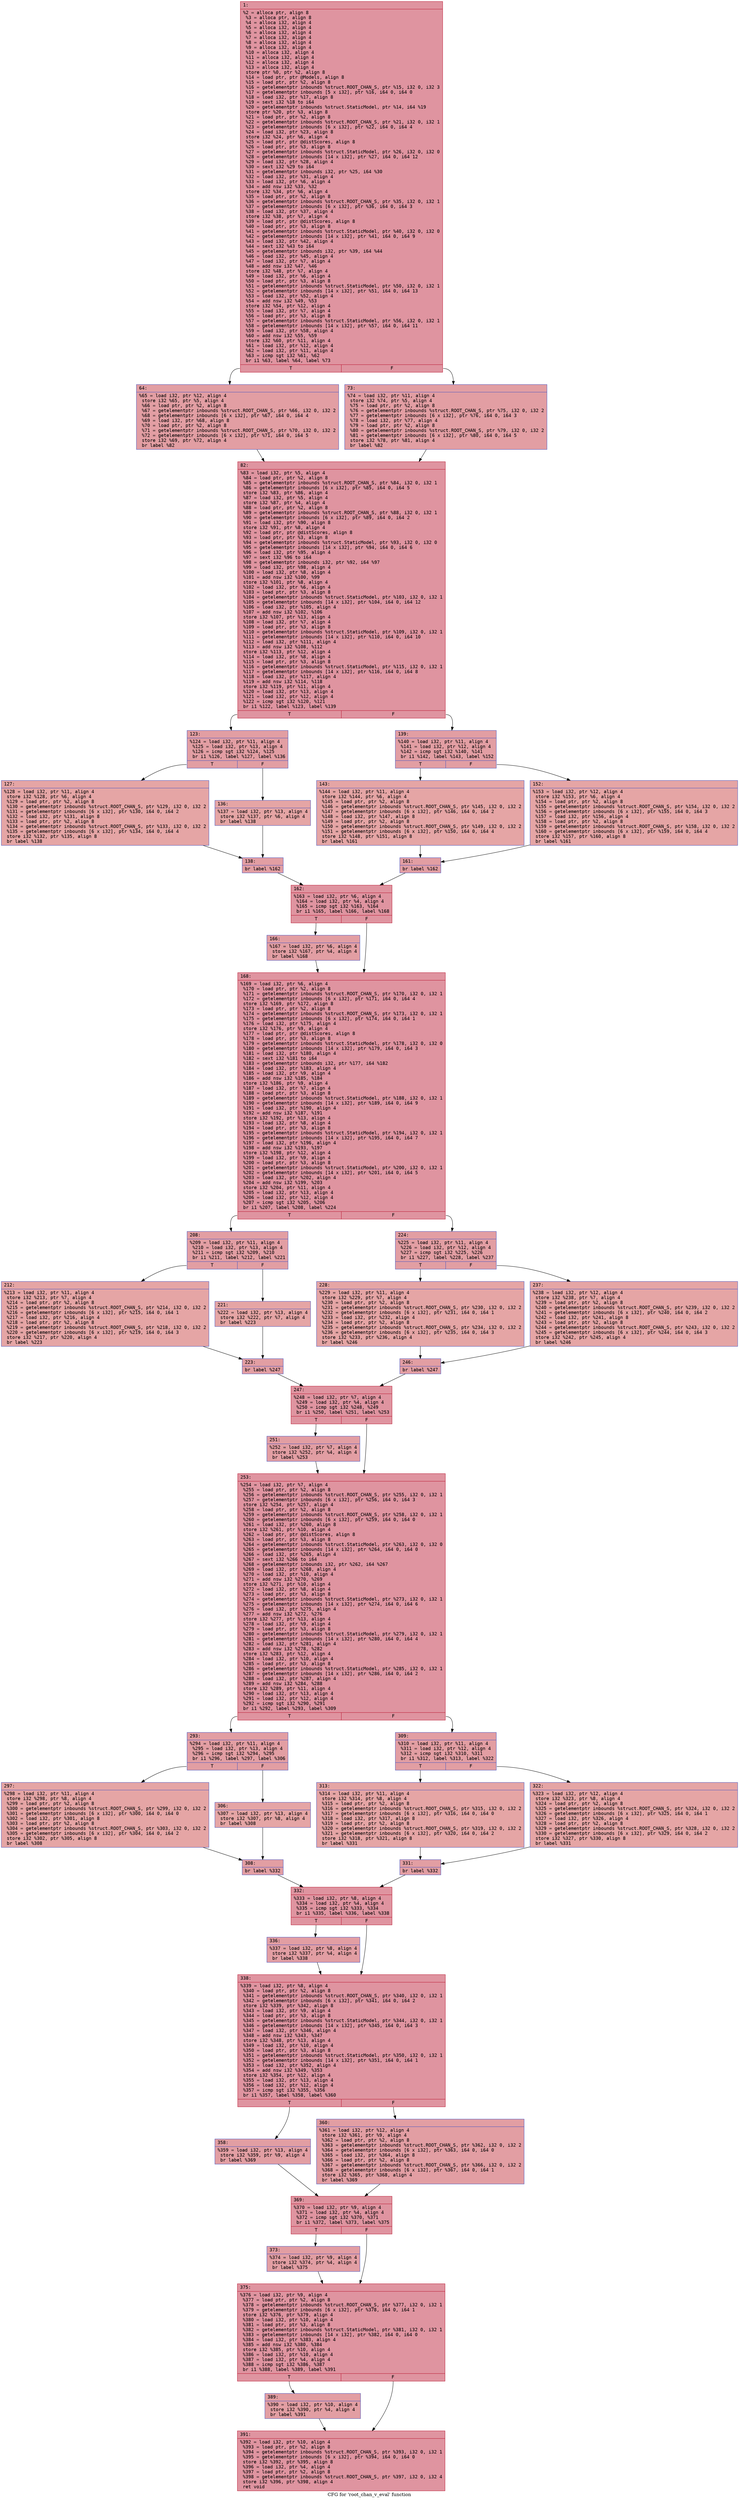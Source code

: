 digraph "CFG for 'root_chan_v_eval' function" {
	label="CFG for 'root_chan_v_eval' function";

	Node0x60000202fac0 [shape=record,color="#b70d28ff", style=filled, fillcolor="#b70d2870" fontname="Courier",label="{1:\l|  %2 = alloca ptr, align 8\l  %3 = alloca ptr, align 8\l  %4 = alloca i32, align 4\l  %5 = alloca i32, align 4\l  %6 = alloca i32, align 4\l  %7 = alloca i32, align 4\l  %8 = alloca i32, align 4\l  %9 = alloca i32, align 4\l  %10 = alloca i32, align 4\l  %11 = alloca i32, align 4\l  %12 = alloca i32, align 4\l  %13 = alloca i32, align 4\l  store ptr %0, ptr %2, align 8\l  %14 = load ptr, ptr @Models, align 8\l  %15 = load ptr, ptr %2, align 8\l  %16 = getelementptr inbounds %struct.ROOT_CHAN_S, ptr %15, i32 0, i32 3\l  %17 = getelementptr inbounds [5 x i32], ptr %16, i64 0, i64 0\l  %18 = load i32, ptr %17, align 8\l  %19 = sext i32 %18 to i64\l  %20 = getelementptr inbounds %struct.StaticModel, ptr %14, i64 %19\l  store ptr %20, ptr %3, align 8\l  %21 = load ptr, ptr %2, align 8\l  %22 = getelementptr inbounds %struct.ROOT_CHAN_S, ptr %21, i32 0, i32 1\l  %23 = getelementptr inbounds [6 x i32], ptr %22, i64 0, i64 4\l  %24 = load i32, ptr %23, align 8\l  store i32 %24, ptr %6, align 4\l  %25 = load ptr, ptr @distScores, align 8\l  %26 = load ptr, ptr %3, align 8\l  %27 = getelementptr inbounds %struct.StaticModel, ptr %26, i32 0, i32 0\l  %28 = getelementptr inbounds [14 x i32], ptr %27, i64 0, i64 12\l  %29 = load i32, ptr %28, align 4\l  %30 = sext i32 %29 to i64\l  %31 = getelementptr inbounds i32, ptr %25, i64 %30\l  %32 = load i32, ptr %31, align 4\l  %33 = load i32, ptr %6, align 4\l  %34 = add nsw i32 %33, %32\l  store i32 %34, ptr %6, align 4\l  %35 = load ptr, ptr %2, align 8\l  %36 = getelementptr inbounds %struct.ROOT_CHAN_S, ptr %35, i32 0, i32 1\l  %37 = getelementptr inbounds [6 x i32], ptr %36, i64 0, i64 3\l  %38 = load i32, ptr %37, align 4\l  store i32 %38, ptr %7, align 4\l  %39 = load ptr, ptr @distScores, align 8\l  %40 = load ptr, ptr %3, align 8\l  %41 = getelementptr inbounds %struct.StaticModel, ptr %40, i32 0, i32 0\l  %42 = getelementptr inbounds [14 x i32], ptr %41, i64 0, i64 9\l  %43 = load i32, ptr %42, align 4\l  %44 = sext i32 %43 to i64\l  %45 = getelementptr inbounds i32, ptr %39, i64 %44\l  %46 = load i32, ptr %45, align 4\l  %47 = load i32, ptr %7, align 4\l  %48 = add nsw i32 %47, %46\l  store i32 %48, ptr %7, align 4\l  %49 = load i32, ptr %6, align 4\l  %50 = load ptr, ptr %3, align 8\l  %51 = getelementptr inbounds %struct.StaticModel, ptr %50, i32 0, i32 1\l  %52 = getelementptr inbounds [14 x i32], ptr %51, i64 0, i64 13\l  %53 = load i32, ptr %52, align 4\l  %54 = add nsw i32 %49, %53\l  store i32 %54, ptr %12, align 4\l  %55 = load i32, ptr %7, align 4\l  %56 = load ptr, ptr %3, align 8\l  %57 = getelementptr inbounds %struct.StaticModel, ptr %56, i32 0, i32 1\l  %58 = getelementptr inbounds [14 x i32], ptr %57, i64 0, i64 11\l  %59 = load i32, ptr %58, align 4\l  %60 = add nsw i32 %55, %59\l  store i32 %60, ptr %11, align 4\l  %61 = load i32, ptr %12, align 4\l  %62 = load i32, ptr %11, align 4\l  %63 = icmp sgt i32 %61, %62\l  br i1 %63, label %64, label %73\l|{<s0>T|<s1>F}}"];
	Node0x60000202fac0:s0 -> Node0x60000202fb10[tooltip="1 -> 64\nProbability 50.00%" ];
	Node0x60000202fac0:s1 -> Node0x60000202fb60[tooltip="1 -> 73\nProbability 50.00%" ];
	Node0x60000202fb10 [shape=record,color="#3d50c3ff", style=filled, fillcolor="#be242e70" fontname="Courier",label="{64:\l|  %65 = load i32, ptr %12, align 4\l  store i32 %65, ptr %5, align 4\l  %66 = load ptr, ptr %2, align 8\l  %67 = getelementptr inbounds %struct.ROOT_CHAN_S, ptr %66, i32 0, i32 2\l  %68 = getelementptr inbounds [6 x i32], ptr %67, i64 0, i64 4\l  %69 = load i32, ptr %68, align 8\l  %70 = load ptr, ptr %2, align 8\l  %71 = getelementptr inbounds %struct.ROOT_CHAN_S, ptr %70, i32 0, i32 2\l  %72 = getelementptr inbounds [6 x i32], ptr %71, i64 0, i64 5\l  store i32 %69, ptr %72, align 4\l  br label %82\l}"];
	Node0x60000202fb10 -> Node0x60000202fbb0[tooltip="64 -> 82\nProbability 100.00%" ];
	Node0x60000202fb60 [shape=record,color="#3d50c3ff", style=filled, fillcolor="#be242e70" fontname="Courier",label="{73:\l|  %74 = load i32, ptr %11, align 4\l  store i32 %74, ptr %5, align 4\l  %75 = load ptr, ptr %2, align 8\l  %76 = getelementptr inbounds %struct.ROOT_CHAN_S, ptr %75, i32 0, i32 2\l  %77 = getelementptr inbounds [6 x i32], ptr %76, i64 0, i64 3\l  %78 = load i32, ptr %77, align 4\l  %79 = load ptr, ptr %2, align 8\l  %80 = getelementptr inbounds %struct.ROOT_CHAN_S, ptr %79, i32 0, i32 2\l  %81 = getelementptr inbounds [6 x i32], ptr %80, i64 0, i64 5\l  store i32 %78, ptr %81, align 4\l  br label %82\l}"];
	Node0x60000202fb60 -> Node0x60000202fbb0[tooltip="73 -> 82\nProbability 100.00%" ];
	Node0x60000202fbb0 [shape=record,color="#b70d28ff", style=filled, fillcolor="#b70d2870" fontname="Courier",label="{82:\l|  %83 = load i32, ptr %5, align 4\l  %84 = load ptr, ptr %2, align 8\l  %85 = getelementptr inbounds %struct.ROOT_CHAN_S, ptr %84, i32 0, i32 1\l  %86 = getelementptr inbounds [6 x i32], ptr %85, i64 0, i64 5\l  store i32 %83, ptr %86, align 4\l  %87 = load i32, ptr %5, align 4\l  store i32 %87, ptr %4, align 4\l  %88 = load ptr, ptr %2, align 8\l  %89 = getelementptr inbounds %struct.ROOT_CHAN_S, ptr %88, i32 0, i32 1\l  %90 = getelementptr inbounds [6 x i32], ptr %89, i64 0, i64 2\l  %91 = load i32, ptr %90, align 8\l  store i32 %91, ptr %8, align 4\l  %92 = load ptr, ptr @distScores, align 8\l  %93 = load ptr, ptr %3, align 8\l  %94 = getelementptr inbounds %struct.StaticModel, ptr %93, i32 0, i32 0\l  %95 = getelementptr inbounds [14 x i32], ptr %94, i64 0, i64 6\l  %96 = load i32, ptr %95, align 4\l  %97 = sext i32 %96 to i64\l  %98 = getelementptr inbounds i32, ptr %92, i64 %97\l  %99 = load i32, ptr %98, align 4\l  %100 = load i32, ptr %8, align 4\l  %101 = add nsw i32 %100, %99\l  store i32 %101, ptr %8, align 4\l  %102 = load i32, ptr %6, align 4\l  %103 = load ptr, ptr %3, align 8\l  %104 = getelementptr inbounds %struct.StaticModel, ptr %103, i32 0, i32 1\l  %105 = getelementptr inbounds [14 x i32], ptr %104, i64 0, i64 12\l  %106 = load i32, ptr %105, align 4\l  %107 = add nsw i32 %102, %106\l  store i32 %107, ptr %13, align 4\l  %108 = load i32, ptr %7, align 4\l  %109 = load ptr, ptr %3, align 8\l  %110 = getelementptr inbounds %struct.StaticModel, ptr %109, i32 0, i32 1\l  %111 = getelementptr inbounds [14 x i32], ptr %110, i64 0, i64 10\l  %112 = load i32, ptr %111, align 4\l  %113 = add nsw i32 %108, %112\l  store i32 %113, ptr %12, align 4\l  %114 = load i32, ptr %8, align 4\l  %115 = load ptr, ptr %3, align 8\l  %116 = getelementptr inbounds %struct.StaticModel, ptr %115, i32 0, i32 1\l  %117 = getelementptr inbounds [14 x i32], ptr %116, i64 0, i64 8\l  %118 = load i32, ptr %117, align 4\l  %119 = add nsw i32 %114, %118\l  store i32 %119, ptr %11, align 4\l  %120 = load i32, ptr %13, align 4\l  %121 = load i32, ptr %12, align 4\l  %122 = icmp sgt i32 %120, %121\l  br i1 %122, label %123, label %139\l|{<s0>T|<s1>F}}"];
	Node0x60000202fbb0:s0 -> Node0x60000202fc00[tooltip="82 -> 123\nProbability 50.00%" ];
	Node0x60000202fbb0:s1 -> Node0x60000202fd40[tooltip="82 -> 139\nProbability 50.00%" ];
	Node0x60000202fc00 [shape=record,color="#3d50c3ff", style=filled, fillcolor="#be242e70" fontname="Courier",label="{123:\l|  %124 = load i32, ptr %11, align 4\l  %125 = load i32, ptr %13, align 4\l  %126 = icmp sgt i32 %124, %125\l  br i1 %126, label %127, label %136\l|{<s0>T|<s1>F}}"];
	Node0x60000202fc00:s0 -> Node0x60000202fc50[tooltip="123 -> 127\nProbability 50.00%" ];
	Node0x60000202fc00:s1 -> Node0x60000202fca0[tooltip="123 -> 136\nProbability 50.00%" ];
	Node0x60000202fc50 [shape=record,color="#3d50c3ff", style=filled, fillcolor="#c5333470" fontname="Courier",label="{127:\l|  %128 = load i32, ptr %11, align 4\l  store i32 %128, ptr %6, align 4\l  %129 = load ptr, ptr %2, align 8\l  %130 = getelementptr inbounds %struct.ROOT_CHAN_S, ptr %129, i32 0, i32 2\l  %131 = getelementptr inbounds [6 x i32], ptr %130, i64 0, i64 2\l  %132 = load i32, ptr %131, align 8\l  %133 = load ptr, ptr %2, align 8\l  %134 = getelementptr inbounds %struct.ROOT_CHAN_S, ptr %133, i32 0, i32 2\l  %135 = getelementptr inbounds [6 x i32], ptr %134, i64 0, i64 4\l  store i32 %132, ptr %135, align 8\l  br label %138\l}"];
	Node0x60000202fc50 -> Node0x60000202fcf0[tooltip="127 -> 138\nProbability 100.00%" ];
	Node0x60000202fca0 [shape=record,color="#3d50c3ff", style=filled, fillcolor="#c5333470" fontname="Courier",label="{136:\l|  %137 = load i32, ptr %13, align 4\l  store i32 %137, ptr %6, align 4\l  br label %138\l}"];
	Node0x60000202fca0 -> Node0x60000202fcf0[tooltip="136 -> 138\nProbability 100.00%" ];
	Node0x60000202fcf0 [shape=record,color="#3d50c3ff", style=filled, fillcolor="#be242e70" fontname="Courier",label="{138:\l|  br label %162\l}"];
	Node0x60000202fcf0 -> Node0x60000202fe80[tooltip="138 -> 162\nProbability 100.00%" ];
	Node0x60000202fd40 [shape=record,color="#3d50c3ff", style=filled, fillcolor="#be242e70" fontname="Courier",label="{139:\l|  %140 = load i32, ptr %11, align 4\l  %141 = load i32, ptr %12, align 4\l  %142 = icmp sgt i32 %140, %141\l  br i1 %142, label %143, label %152\l|{<s0>T|<s1>F}}"];
	Node0x60000202fd40:s0 -> Node0x60000202fd90[tooltip="139 -> 143\nProbability 50.00%" ];
	Node0x60000202fd40:s1 -> Node0x60000202fde0[tooltip="139 -> 152\nProbability 50.00%" ];
	Node0x60000202fd90 [shape=record,color="#3d50c3ff", style=filled, fillcolor="#c5333470" fontname="Courier",label="{143:\l|  %144 = load i32, ptr %11, align 4\l  store i32 %144, ptr %6, align 4\l  %145 = load ptr, ptr %2, align 8\l  %146 = getelementptr inbounds %struct.ROOT_CHAN_S, ptr %145, i32 0, i32 2\l  %147 = getelementptr inbounds [6 x i32], ptr %146, i64 0, i64 2\l  %148 = load i32, ptr %147, align 8\l  %149 = load ptr, ptr %2, align 8\l  %150 = getelementptr inbounds %struct.ROOT_CHAN_S, ptr %149, i32 0, i32 2\l  %151 = getelementptr inbounds [6 x i32], ptr %150, i64 0, i64 4\l  store i32 %148, ptr %151, align 8\l  br label %161\l}"];
	Node0x60000202fd90 -> Node0x60000202fe30[tooltip="143 -> 161\nProbability 100.00%" ];
	Node0x60000202fde0 [shape=record,color="#3d50c3ff", style=filled, fillcolor="#c5333470" fontname="Courier",label="{152:\l|  %153 = load i32, ptr %12, align 4\l  store i32 %153, ptr %6, align 4\l  %154 = load ptr, ptr %2, align 8\l  %155 = getelementptr inbounds %struct.ROOT_CHAN_S, ptr %154, i32 0, i32 2\l  %156 = getelementptr inbounds [6 x i32], ptr %155, i64 0, i64 3\l  %157 = load i32, ptr %156, align 4\l  %158 = load ptr, ptr %2, align 8\l  %159 = getelementptr inbounds %struct.ROOT_CHAN_S, ptr %158, i32 0, i32 2\l  %160 = getelementptr inbounds [6 x i32], ptr %159, i64 0, i64 4\l  store i32 %157, ptr %160, align 8\l  br label %161\l}"];
	Node0x60000202fde0 -> Node0x60000202fe30[tooltip="152 -> 161\nProbability 100.00%" ];
	Node0x60000202fe30 [shape=record,color="#3d50c3ff", style=filled, fillcolor="#be242e70" fontname="Courier",label="{161:\l|  br label %162\l}"];
	Node0x60000202fe30 -> Node0x60000202fe80[tooltip="161 -> 162\nProbability 100.00%" ];
	Node0x60000202fe80 [shape=record,color="#b70d28ff", style=filled, fillcolor="#b70d2870" fontname="Courier",label="{162:\l|  %163 = load i32, ptr %6, align 4\l  %164 = load i32, ptr %4, align 4\l  %165 = icmp sgt i32 %163, %164\l  br i1 %165, label %166, label %168\l|{<s0>T|<s1>F}}"];
	Node0x60000202fe80:s0 -> Node0x60000202fed0[tooltip="162 -> 166\nProbability 50.00%" ];
	Node0x60000202fe80:s1 -> Node0x60000202ff20[tooltip="162 -> 168\nProbability 50.00%" ];
	Node0x60000202fed0 [shape=record,color="#3d50c3ff", style=filled, fillcolor="#be242e70" fontname="Courier",label="{166:\l|  %167 = load i32, ptr %6, align 4\l  store i32 %167, ptr %4, align 4\l  br label %168\l}"];
	Node0x60000202fed0 -> Node0x60000202ff20[tooltip="166 -> 168\nProbability 100.00%" ];
	Node0x60000202ff20 [shape=record,color="#b70d28ff", style=filled, fillcolor="#b70d2870" fontname="Courier",label="{168:\l|  %169 = load i32, ptr %6, align 4\l  %170 = load ptr, ptr %2, align 8\l  %171 = getelementptr inbounds %struct.ROOT_CHAN_S, ptr %170, i32 0, i32 1\l  %172 = getelementptr inbounds [6 x i32], ptr %171, i64 0, i64 4\l  store i32 %169, ptr %172, align 8\l  %173 = load ptr, ptr %2, align 8\l  %174 = getelementptr inbounds %struct.ROOT_CHAN_S, ptr %173, i32 0, i32 1\l  %175 = getelementptr inbounds [6 x i32], ptr %174, i64 0, i64 1\l  %176 = load i32, ptr %175, align 4\l  store i32 %176, ptr %9, align 4\l  %177 = load ptr, ptr @distScores, align 8\l  %178 = load ptr, ptr %3, align 8\l  %179 = getelementptr inbounds %struct.StaticModel, ptr %178, i32 0, i32 0\l  %180 = getelementptr inbounds [14 x i32], ptr %179, i64 0, i64 3\l  %181 = load i32, ptr %180, align 4\l  %182 = sext i32 %181 to i64\l  %183 = getelementptr inbounds i32, ptr %177, i64 %182\l  %184 = load i32, ptr %183, align 4\l  %185 = load i32, ptr %9, align 4\l  %186 = add nsw i32 %185, %184\l  store i32 %186, ptr %9, align 4\l  %187 = load i32, ptr %7, align 4\l  %188 = load ptr, ptr %3, align 8\l  %189 = getelementptr inbounds %struct.StaticModel, ptr %188, i32 0, i32 1\l  %190 = getelementptr inbounds [14 x i32], ptr %189, i64 0, i64 9\l  %191 = load i32, ptr %190, align 4\l  %192 = add nsw i32 %187, %191\l  store i32 %192, ptr %13, align 4\l  %193 = load i32, ptr %8, align 4\l  %194 = load ptr, ptr %3, align 8\l  %195 = getelementptr inbounds %struct.StaticModel, ptr %194, i32 0, i32 1\l  %196 = getelementptr inbounds [14 x i32], ptr %195, i64 0, i64 7\l  %197 = load i32, ptr %196, align 4\l  %198 = add nsw i32 %193, %197\l  store i32 %198, ptr %12, align 4\l  %199 = load i32, ptr %9, align 4\l  %200 = load ptr, ptr %3, align 8\l  %201 = getelementptr inbounds %struct.StaticModel, ptr %200, i32 0, i32 1\l  %202 = getelementptr inbounds [14 x i32], ptr %201, i64 0, i64 5\l  %203 = load i32, ptr %202, align 4\l  %204 = add nsw i32 %199, %203\l  store i32 %204, ptr %11, align 4\l  %205 = load i32, ptr %13, align 4\l  %206 = load i32, ptr %12, align 4\l  %207 = icmp sgt i32 %205, %206\l  br i1 %207, label %208, label %224\l|{<s0>T|<s1>F}}"];
	Node0x60000202ff20:s0 -> Node0x60000202ff70[tooltip="168 -> 208\nProbability 50.00%" ];
	Node0x60000202ff20:s1 -> Node0x6000020280f0[tooltip="168 -> 224\nProbability 50.00%" ];
	Node0x60000202ff70 [shape=record,color="#3d50c3ff", style=filled, fillcolor="#be242e70" fontname="Courier",label="{208:\l|  %209 = load i32, ptr %11, align 4\l  %210 = load i32, ptr %13, align 4\l  %211 = icmp sgt i32 %209, %210\l  br i1 %211, label %212, label %221\l|{<s0>T|<s1>F}}"];
	Node0x60000202ff70:s0 -> Node0x600002028000[tooltip="208 -> 212\nProbability 50.00%" ];
	Node0x60000202ff70:s1 -> Node0x600002028050[tooltip="208 -> 221\nProbability 50.00%" ];
	Node0x600002028000 [shape=record,color="#3d50c3ff", style=filled, fillcolor="#c5333470" fontname="Courier",label="{212:\l|  %213 = load i32, ptr %11, align 4\l  store i32 %213, ptr %7, align 4\l  %214 = load ptr, ptr %2, align 8\l  %215 = getelementptr inbounds %struct.ROOT_CHAN_S, ptr %214, i32 0, i32 2\l  %216 = getelementptr inbounds [6 x i32], ptr %215, i64 0, i64 1\l  %217 = load i32, ptr %216, align 4\l  %218 = load ptr, ptr %2, align 8\l  %219 = getelementptr inbounds %struct.ROOT_CHAN_S, ptr %218, i32 0, i32 2\l  %220 = getelementptr inbounds [6 x i32], ptr %219, i64 0, i64 3\l  store i32 %217, ptr %220, align 4\l  br label %223\l}"];
	Node0x600002028000 -> Node0x6000020280a0[tooltip="212 -> 223\nProbability 100.00%" ];
	Node0x600002028050 [shape=record,color="#3d50c3ff", style=filled, fillcolor="#c5333470" fontname="Courier",label="{221:\l|  %222 = load i32, ptr %13, align 4\l  store i32 %222, ptr %7, align 4\l  br label %223\l}"];
	Node0x600002028050 -> Node0x6000020280a0[tooltip="221 -> 223\nProbability 100.00%" ];
	Node0x6000020280a0 [shape=record,color="#3d50c3ff", style=filled, fillcolor="#be242e70" fontname="Courier",label="{223:\l|  br label %247\l}"];
	Node0x6000020280a0 -> Node0x600002028230[tooltip="223 -> 247\nProbability 100.00%" ];
	Node0x6000020280f0 [shape=record,color="#3d50c3ff", style=filled, fillcolor="#be242e70" fontname="Courier",label="{224:\l|  %225 = load i32, ptr %11, align 4\l  %226 = load i32, ptr %12, align 4\l  %227 = icmp sgt i32 %225, %226\l  br i1 %227, label %228, label %237\l|{<s0>T|<s1>F}}"];
	Node0x6000020280f0:s0 -> Node0x600002028140[tooltip="224 -> 228\nProbability 50.00%" ];
	Node0x6000020280f0:s1 -> Node0x600002028190[tooltip="224 -> 237\nProbability 50.00%" ];
	Node0x600002028140 [shape=record,color="#3d50c3ff", style=filled, fillcolor="#c5333470" fontname="Courier",label="{228:\l|  %229 = load i32, ptr %11, align 4\l  store i32 %229, ptr %7, align 4\l  %230 = load ptr, ptr %2, align 8\l  %231 = getelementptr inbounds %struct.ROOT_CHAN_S, ptr %230, i32 0, i32 2\l  %232 = getelementptr inbounds [6 x i32], ptr %231, i64 0, i64 1\l  %233 = load i32, ptr %232, align 4\l  %234 = load ptr, ptr %2, align 8\l  %235 = getelementptr inbounds %struct.ROOT_CHAN_S, ptr %234, i32 0, i32 2\l  %236 = getelementptr inbounds [6 x i32], ptr %235, i64 0, i64 3\l  store i32 %233, ptr %236, align 4\l  br label %246\l}"];
	Node0x600002028140 -> Node0x6000020281e0[tooltip="228 -> 246\nProbability 100.00%" ];
	Node0x600002028190 [shape=record,color="#3d50c3ff", style=filled, fillcolor="#c5333470" fontname="Courier",label="{237:\l|  %238 = load i32, ptr %12, align 4\l  store i32 %238, ptr %7, align 4\l  %239 = load ptr, ptr %2, align 8\l  %240 = getelementptr inbounds %struct.ROOT_CHAN_S, ptr %239, i32 0, i32 2\l  %241 = getelementptr inbounds [6 x i32], ptr %240, i64 0, i64 2\l  %242 = load i32, ptr %241, align 8\l  %243 = load ptr, ptr %2, align 8\l  %244 = getelementptr inbounds %struct.ROOT_CHAN_S, ptr %243, i32 0, i32 2\l  %245 = getelementptr inbounds [6 x i32], ptr %244, i64 0, i64 3\l  store i32 %242, ptr %245, align 4\l  br label %246\l}"];
	Node0x600002028190 -> Node0x6000020281e0[tooltip="237 -> 246\nProbability 100.00%" ];
	Node0x6000020281e0 [shape=record,color="#3d50c3ff", style=filled, fillcolor="#be242e70" fontname="Courier",label="{246:\l|  br label %247\l}"];
	Node0x6000020281e0 -> Node0x600002028230[tooltip="246 -> 247\nProbability 100.00%" ];
	Node0x600002028230 [shape=record,color="#b70d28ff", style=filled, fillcolor="#b70d2870" fontname="Courier",label="{247:\l|  %248 = load i32, ptr %7, align 4\l  %249 = load i32, ptr %4, align 4\l  %250 = icmp sgt i32 %248, %249\l  br i1 %250, label %251, label %253\l|{<s0>T|<s1>F}}"];
	Node0x600002028230:s0 -> Node0x600002028280[tooltip="247 -> 251\nProbability 50.00%" ];
	Node0x600002028230:s1 -> Node0x6000020282d0[tooltip="247 -> 253\nProbability 50.00%" ];
	Node0x600002028280 [shape=record,color="#3d50c3ff", style=filled, fillcolor="#be242e70" fontname="Courier",label="{251:\l|  %252 = load i32, ptr %7, align 4\l  store i32 %252, ptr %4, align 4\l  br label %253\l}"];
	Node0x600002028280 -> Node0x6000020282d0[tooltip="251 -> 253\nProbability 100.00%" ];
	Node0x6000020282d0 [shape=record,color="#b70d28ff", style=filled, fillcolor="#b70d2870" fontname="Courier",label="{253:\l|  %254 = load i32, ptr %7, align 4\l  %255 = load ptr, ptr %2, align 8\l  %256 = getelementptr inbounds %struct.ROOT_CHAN_S, ptr %255, i32 0, i32 1\l  %257 = getelementptr inbounds [6 x i32], ptr %256, i64 0, i64 3\l  store i32 %254, ptr %257, align 4\l  %258 = load ptr, ptr %2, align 8\l  %259 = getelementptr inbounds %struct.ROOT_CHAN_S, ptr %258, i32 0, i32 1\l  %260 = getelementptr inbounds [6 x i32], ptr %259, i64 0, i64 0\l  %261 = load i32, ptr %260, align 8\l  store i32 %261, ptr %10, align 4\l  %262 = load ptr, ptr @distScores, align 8\l  %263 = load ptr, ptr %3, align 8\l  %264 = getelementptr inbounds %struct.StaticModel, ptr %263, i32 0, i32 0\l  %265 = getelementptr inbounds [14 x i32], ptr %264, i64 0, i64 0\l  %266 = load i32, ptr %265, align 4\l  %267 = sext i32 %266 to i64\l  %268 = getelementptr inbounds i32, ptr %262, i64 %267\l  %269 = load i32, ptr %268, align 4\l  %270 = load i32, ptr %10, align 4\l  %271 = add nsw i32 %270, %269\l  store i32 %271, ptr %10, align 4\l  %272 = load i32, ptr %8, align 4\l  %273 = load ptr, ptr %3, align 8\l  %274 = getelementptr inbounds %struct.StaticModel, ptr %273, i32 0, i32 1\l  %275 = getelementptr inbounds [14 x i32], ptr %274, i64 0, i64 6\l  %276 = load i32, ptr %275, align 4\l  %277 = add nsw i32 %272, %276\l  store i32 %277, ptr %13, align 4\l  %278 = load i32, ptr %9, align 4\l  %279 = load ptr, ptr %3, align 8\l  %280 = getelementptr inbounds %struct.StaticModel, ptr %279, i32 0, i32 1\l  %281 = getelementptr inbounds [14 x i32], ptr %280, i64 0, i64 4\l  %282 = load i32, ptr %281, align 4\l  %283 = add nsw i32 %278, %282\l  store i32 %283, ptr %12, align 4\l  %284 = load i32, ptr %10, align 4\l  %285 = load ptr, ptr %3, align 8\l  %286 = getelementptr inbounds %struct.StaticModel, ptr %285, i32 0, i32 1\l  %287 = getelementptr inbounds [14 x i32], ptr %286, i64 0, i64 2\l  %288 = load i32, ptr %287, align 4\l  %289 = add nsw i32 %284, %288\l  store i32 %289, ptr %11, align 4\l  %290 = load i32, ptr %13, align 4\l  %291 = load i32, ptr %12, align 4\l  %292 = icmp sgt i32 %290, %291\l  br i1 %292, label %293, label %309\l|{<s0>T|<s1>F}}"];
	Node0x6000020282d0:s0 -> Node0x600002028320[tooltip="253 -> 293\nProbability 50.00%" ];
	Node0x6000020282d0:s1 -> Node0x600002028460[tooltip="253 -> 309\nProbability 50.00%" ];
	Node0x600002028320 [shape=record,color="#3d50c3ff", style=filled, fillcolor="#be242e70" fontname="Courier",label="{293:\l|  %294 = load i32, ptr %11, align 4\l  %295 = load i32, ptr %13, align 4\l  %296 = icmp sgt i32 %294, %295\l  br i1 %296, label %297, label %306\l|{<s0>T|<s1>F}}"];
	Node0x600002028320:s0 -> Node0x600002028370[tooltip="293 -> 297\nProbability 50.00%" ];
	Node0x600002028320:s1 -> Node0x6000020283c0[tooltip="293 -> 306\nProbability 50.00%" ];
	Node0x600002028370 [shape=record,color="#3d50c3ff", style=filled, fillcolor="#c5333470" fontname="Courier",label="{297:\l|  %298 = load i32, ptr %11, align 4\l  store i32 %298, ptr %8, align 4\l  %299 = load ptr, ptr %2, align 8\l  %300 = getelementptr inbounds %struct.ROOT_CHAN_S, ptr %299, i32 0, i32 2\l  %301 = getelementptr inbounds [6 x i32], ptr %300, i64 0, i64 0\l  %302 = load i32, ptr %301, align 8\l  %303 = load ptr, ptr %2, align 8\l  %304 = getelementptr inbounds %struct.ROOT_CHAN_S, ptr %303, i32 0, i32 2\l  %305 = getelementptr inbounds [6 x i32], ptr %304, i64 0, i64 2\l  store i32 %302, ptr %305, align 8\l  br label %308\l}"];
	Node0x600002028370 -> Node0x600002028410[tooltip="297 -> 308\nProbability 100.00%" ];
	Node0x6000020283c0 [shape=record,color="#3d50c3ff", style=filled, fillcolor="#c5333470" fontname="Courier",label="{306:\l|  %307 = load i32, ptr %13, align 4\l  store i32 %307, ptr %8, align 4\l  br label %308\l}"];
	Node0x6000020283c0 -> Node0x600002028410[tooltip="306 -> 308\nProbability 100.00%" ];
	Node0x600002028410 [shape=record,color="#3d50c3ff", style=filled, fillcolor="#be242e70" fontname="Courier",label="{308:\l|  br label %332\l}"];
	Node0x600002028410 -> Node0x6000020285a0[tooltip="308 -> 332\nProbability 100.00%" ];
	Node0x600002028460 [shape=record,color="#3d50c3ff", style=filled, fillcolor="#be242e70" fontname="Courier",label="{309:\l|  %310 = load i32, ptr %11, align 4\l  %311 = load i32, ptr %12, align 4\l  %312 = icmp sgt i32 %310, %311\l  br i1 %312, label %313, label %322\l|{<s0>T|<s1>F}}"];
	Node0x600002028460:s0 -> Node0x6000020284b0[tooltip="309 -> 313\nProbability 50.00%" ];
	Node0x600002028460:s1 -> Node0x600002028500[tooltip="309 -> 322\nProbability 50.00%" ];
	Node0x6000020284b0 [shape=record,color="#3d50c3ff", style=filled, fillcolor="#c5333470" fontname="Courier",label="{313:\l|  %314 = load i32, ptr %11, align 4\l  store i32 %314, ptr %8, align 4\l  %315 = load ptr, ptr %2, align 8\l  %316 = getelementptr inbounds %struct.ROOT_CHAN_S, ptr %315, i32 0, i32 2\l  %317 = getelementptr inbounds [6 x i32], ptr %316, i64 0, i64 0\l  %318 = load i32, ptr %317, align 8\l  %319 = load ptr, ptr %2, align 8\l  %320 = getelementptr inbounds %struct.ROOT_CHAN_S, ptr %319, i32 0, i32 2\l  %321 = getelementptr inbounds [6 x i32], ptr %320, i64 0, i64 2\l  store i32 %318, ptr %321, align 8\l  br label %331\l}"];
	Node0x6000020284b0 -> Node0x600002028550[tooltip="313 -> 331\nProbability 100.00%" ];
	Node0x600002028500 [shape=record,color="#3d50c3ff", style=filled, fillcolor="#c5333470" fontname="Courier",label="{322:\l|  %323 = load i32, ptr %12, align 4\l  store i32 %323, ptr %8, align 4\l  %324 = load ptr, ptr %2, align 8\l  %325 = getelementptr inbounds %struct.ROOT_CHAN_S, ptr %324, i32 0, i32 2\l  %326 = getelementptr inbounds [6 x i32], ptr %325, i64 0, i64 1\l  %327 = load i32, ptr %326, align 4\l  %328 = load ptr, ptr %2, align 8\l  %329 = getelementptr inbounds %struct.ROOT_CHAN_S, ptr %328, i32 0, i32 2\l  %330 = getelementptr inbounds [6 x i32], ptr %329, i64 0, i64 2\l  store i32 %327, ptr %330, align 8\l  br label %331\l}"];
	Node0x600002028500 -> Node0x600002028550[tooltip="322 -> 331\nProbability 100.00%" ];
	Node0x600002028550 [shape=record,color="#3d50c3ff", style=filled, fillcolor="#be242e70" fontname="Courier",label="{331:\l|  br label %332\l}"];
	Node0x600002028550 -> Node0x6000020285a0[tooltip="331 -> 332\nProbability 100.00%" ];
	Node0x6000020285a0 [shape=record,color="#b70d28ff", style=filled, fillcolor="#b70d2870" fontname="Courier",label="{332:\l|  %333 = load i32, ptr %8, align 4\l  %334 = load i32, ptr %4, align 4\l  %335 = icmp sgt i32 %333, %334\l  br i1 %335, label %336, label %338\l|{<s0>T|<s1>F}}"];
	Node0x6000020285a0:s0 -> Node0x6000020285f0[tooltip="332 -> 336\nProbability 50.00%" ];
	Node0x6000020285a0:s1 -> Node0x600002028640[tooltip="332 -> 338\nProbability 50.00%" ];
	Node0x6000020285f0 [shape=record,color="#3d50c3ff", style=filled, fillcolor="#be242e70" fontname="Courier",label="{336:\l|  %337 = load i32, ptr %8, align 4\l  store i32 %337, ptr %4, align 4\l  br label %338\l}"];
	Node0x6000020285f0 -> Node0x600002028640[tooltip="336 -> 338\nProbability 100.00%" ];
	Node0x600002028640 [shape=record,color="#b70d28ff", style=filled, fillcolor="#b70d2870" fontname="Courier",label="{338:\l|  %339 = load i32, ptr %8, align 4\l  %340 = load ptr, ptr %2, align 8\l  %341 = getelementptr inbounds %struct.ROOT_CHAN_S, ptr %340, i32 0, i32 1\l  %342 = getelementptr inbounds [6 x i32], ptr %341, i64 0, i64 2\l  store i32 %339, ptr %342, align 8\l  %343 = load i32, ptr %9, align 4\l  %344 = load ptr, ptr %3, align 8\l  %345 = getelementptr inbounds %struct.StaticModel, ptr %344, i32 0, i32 1\l  %346 = getelementptr inbounds [14 x i32], ptr %345, i64 0, i64 3\l  %347 = load i32, ptr %346, align 4\l  %348 = add nsw i32 %343, %347\l  store i32 %348, ptr %13, align 4\l  %349 = load i32, ptr %10, align 4\l  %350 = load ptr, ptr %3, align 8\l  %351 = getelementptr inbounds %struct.StaticModel, ptr %350, i32 0, i32 1\l  %352 = getelementptr inbounds [14 x i32], ptr %351, i64 0, i64 1\l  %353 = load i32, ptr %352, align 4\l  %354 = add nsw i32 %349, %353\l  store i32 %354, ptr %12, align 4\l  %355 = load i32, ptr %13, align 4\l  %356 = load i32, ptr %12, align 4\l  %357 = icmp sgt i32 %355, %356\l  br i1 %357, label %358, label %360\l|{<s0>T|<s1>F}}"];
	Node0x600002028640:s0 -> Node0x600002028690[tooltip="338 -> 358\nProbability 50.00%" ];
	Node0x600002028640:s1 -> Node0x6000020286e0[tooltip="338 -> 360\nProbability 50.00%" ];
	Node0x600002028690 [shape=record,color="#3d50c3ff", style=filled, fillcolor="#be242e70" fontname="Courier",label="{358:\l|  %359 = load i32, ptr %13, align 4\l  store i32 %359, ptr %9, align 4\l  br label %369\l}"];
	Node0x600002028690 -> Node0x600002028730[tooltip="358 -> 369\nProbability 100.00%" ];
	Node0x6000020286e0 [shape=record,color="#3d50c3ff", style=filled, fillcolor="#be242e70" fontname="Courier",label="{360:\l|  %361 = load i32, ptr %12, align 4\l  store i32 %361, ptr %9, align 4\l  %362 = load ptr, ptr %2, align 8\l  %363 = getelementptr inbounds %struct.ROOT_CHAN_S, ptr %362, i32 0, i32 2\l  %364 = getelementptr inbounds [6 x i32], ptr %363, i64 0, i64 0\l  %365 = load i32, ptr %364, align 8\l  %366 = load ptr, ptr %2, align 8\l  %367 = getelementptr inbounds %struct.ROOT_CHAN_S, ptr %366, i32 0, i32 2\l  %368 = getelementptr inbounds [6 x i32], ptr %367, i64 0, i64 1\l  store i32 %365, ptr %368, align 4\l  br label %369\l}"];
	Node0x6000020286e0 -> Node0x600002028730[tooltip="360 -> 369\nProbability 100.00%" ];
	Node0x600002028730 [shape=record,color="#b70d28ff", style=filled, fillcolor="#b70d2870" fontname="Courier",label="{369:\l|  %370 = load i32, ptr %9, align 4\l  %371 = load i32, ptr %4, align 4\l  %372 = icmp sgt i32 %370, %371\l  br i1 %372, label %373, label %375\l|{<s0>T|<s1>F}}"];
	Node0x600002028730:s0 -> Node0x600002028780[tooltip="369 -> 373\nProbability 50.00%" ];
	Node0x600002028730:s1 -> Node0x6000020287d0[tooltip="369 -> 375\nProbability 50.00%" ];
	Node0x600002028780 [shape=record,color="#3d50c3ff", style=filled, fillcolor="#be242e70" fontname="Courier",label="{373:\l|  %374 = load i32, ptr %9, align 4\l  store i32 %374, ptr %4, align 4\l  br label %375\l}"];
	Node0x600002028780 -> Node0x6000020287d0[tooltip="373 -> 375\nProbability 100.00%" ];
	Node0x6000020287d0 [shape=record,color="#b70d28ff", style=filled, fillcolor="#b70d2870" fontname="Courier",label="{375:\l|  %376 = load i32, ptr %9, align 4\l  %377 = load ptr, ptr %2, align 8\l  %378 = getelementptr inbounds %struct.ROOT_CHAN_S, ptr %377, i32 0, i32 1\l  %379 = getelementptr inbounds [6 x i32], ptr %378, i64 0, i64 1\l  store i32 %376, ptr %379, align 4\l  %380 = load i32, ptr %10, align 4\l  %381 = load ptr, ptr %3, align 8\l  %382 = getelementptr inbounds %struct.StaticModel, ptr %381, i32 0, i32 1\l  %383 = getelementptr inbounds [14 x i32], ptr %382, i64 0, i64 0\l  %384 = load i32, ptr %383, align 4\l  %385 = add nsw i32 %380, %384\l  store i32 %385, ptr %10, align 4\l  %386 = load i32, ptr %10, align 4\l  %387 = load i32, ptr %4, align 4\l  %388 = icmp sgt i32 %386, %387\l  br i1 %388, label %389, label %391\l|{<s0>T|<s1>F}}"];
	Node0x6000020287d0:s0 -> Node0x600002028820[tooltip="375 -> 389\nProbability 50.00%" ];
	Node0x6000020287d0:s1 -> Node0x600002028870[tooltip="375 -> 391\nProbability 50.00%" ];
	Node0x600002028820 [shape=record,color="#3d50c3ff", style=filled, fillcolor="#be242e70" fontname="Courier",label="{389:\l|  %390 = load i32, ptr %10, align 4\l  store i32 %390, ptr %4, align 4\l  br label %391\l}"];
	Node0x600002028820 -> Node0x600002028870[tooltip="389 -> 391\nProbability 100.00%" ];
	Node0x600002028870 [shape=record,color="#b70d28ff", style=filled, fillcolor="#b70d2870" fontname="Courier",label="{391:\l|  %392 = load i32, ptr %10, align 4\l  %393 = load ptr, ptr %2, align 8\l  %394 = getelementptr inbounds %struct.ROOT_CHAN_S, ptr %393, i32 0, i32 1\l  %395 = getelementptr inbounds [6 x i32], ptr %394, i64 0, i64 0\l  store i32 %392, ptr %395, align 8\l  %396 = load i32, ptr %4, align 4\l  %397 = load ptr, ptr %2, align 8\l  %398 = getelementptr inbounds %struct.ROOT_CHAN_S, ptr %397, i32 0, i32 4\l  store i32 %396, ptr %398, align 4\l  ret void\l}"];
}
